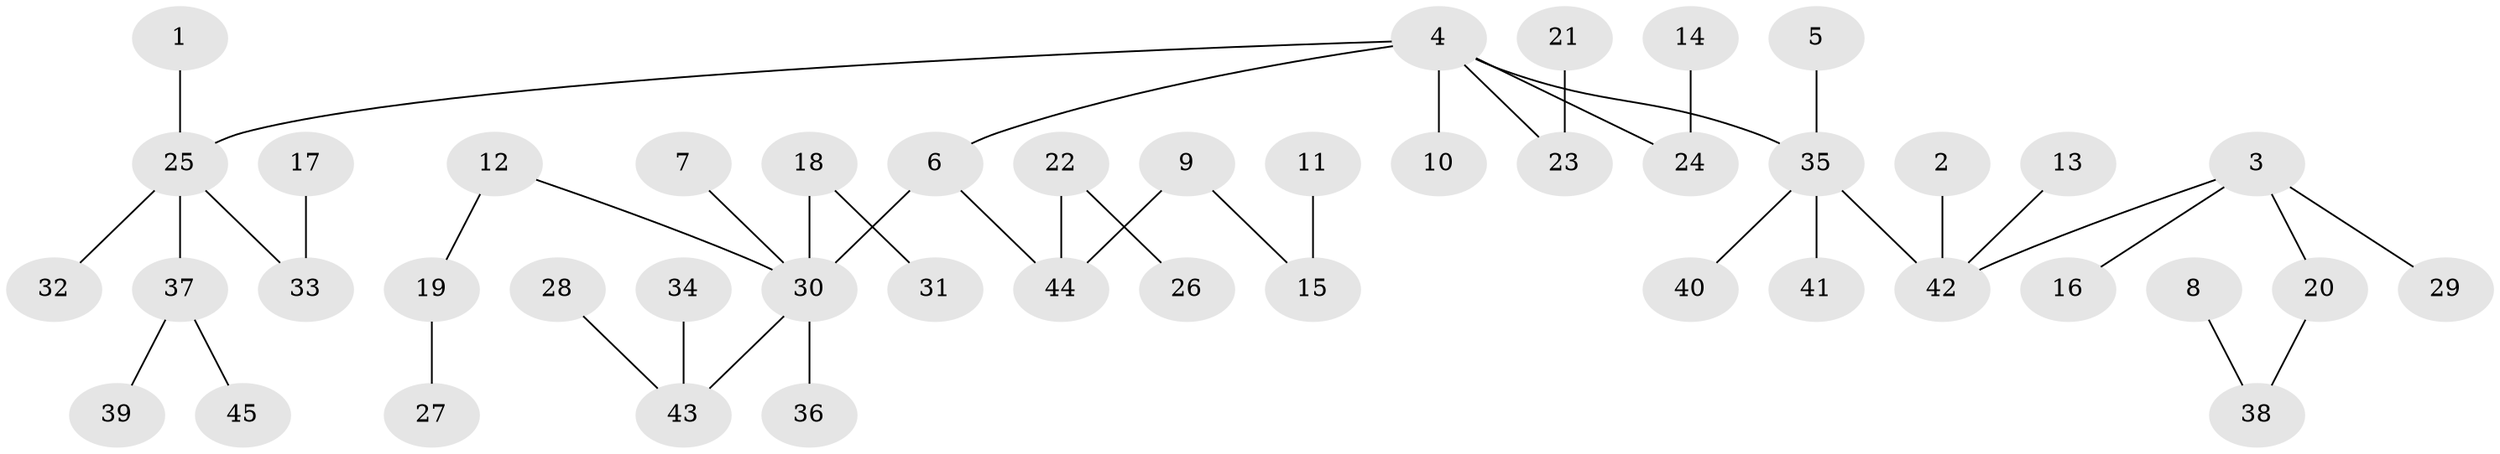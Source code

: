 // original degree distribution, {4: 0.06666666666666667, 6: 0.044444444444444446, 1: 0.4888888888888889, 3: 0.12222222222222222, 5: 0.011111111111111112, 2: 0.26666666666666666}
// Generated by graph-tools (version 1.1) at 2025/50/03/09/25 03:50:19]
// undirected, 45 vertices, 44 edges
graph export_dot {
graph [start="1"]
  node [color=gray90,style=filled];
  1;
  2;
  3;
  4;
  5;
  6;
  7;
  8;
  9;
  10;
  11;
  12;
  13;
  14;
  15;
  16;
  17;
  18;
  19;
  20;
  21;
  22;
  23;
  24;
  25;
  26;
  27;
  28;
  29;
  30;
  31;
  32;
  33;
  34;
  35;
  36;
  37;
  38;
  39;
  40;
  41;
  42;
  43;
  44;
  45;
  1 -- 25 [weight=1.0];
  2 -- 42 [weight=1.0];
  3 -- 16 [weight=1.0];
  3 -- 20 [weight=1.0];
  3 -- 29 [weight=1.0];
  3 -- 42 [weight=1.0];
  4 -- 6 [weight=1.0];
  4 -- 10 [weight=1.0];
  4 -- 23 [weight=1.0];
  4 -- 24 [weight=1.0];
  4 -- 25 [weight=1.0];
  4 -- 35 [weight=1.0];
  5 -- 35 [weight=1.0];
  6 -- 30 [weight=1.0];
  6 -- 44 [weight=1.0];
  7 -- 30 [weight=1.0];
  8 -- 38 [weight=1.0];
  9 -- 15 [weight=1.0];
  9 -- 44 [weight=1.0];
  11 -- 15 [weight=1.0];
  12 -- 19 [weight=1.0];
  12 -- 30 [weight=1.0];
  13 -- 42 [weight=1.0];
  14 -- 24 [weight=1.0];
  17 -- 33 [weight=1.0];
  18 -- 30 [weight=1.0];
  18 -- 31 [weight=1.0];
  19 -- 27 [weight=1.0];
  20 -- 38 [weight=1.0];
  21 -- 23 [weight=1.0];
  22 -- 26 [weight=1.0];
  22 -- 44 [weight=1.0];
  25 -- 32 [weight=1.0];
  25 -- 33 [weight=1.0];
  25 -- 37 [weight=1.0];
  28 -- 43 [weight=1.0];
  30 -- 36 [weight=1.0];
  30 -- 43 [weight=1.0];
  34 -- 43 [weight=1.0];
  35 -- 40 [weight=1.0];
  35 -- 41 [weight=1.0];
  35 -- 42 [weight=1.0];
  37 -- 39 [weight=1.0];
  37 -- 45 [weight=1.0];
}
